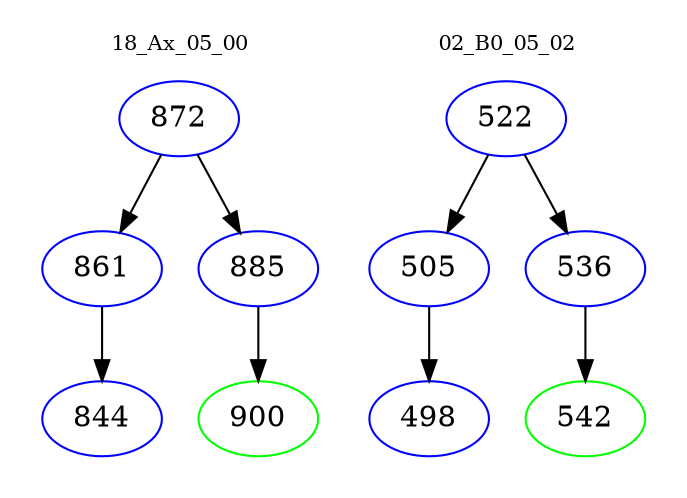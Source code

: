 digraph{
subgraph cluster_0 {
color = white
label = "18_Ax_05_00";
fontsize=10;
T0_872 [label="872", color="blue"]
T0_872 -> T0_861 [color="black"]
T0_861 [label="861", color="blue"]
T0_861 -> T0_844 [color="black"]
T0_844 [label="844", color="blue"]
T0_872 -> T0_885 [color="black"]
T0_885 [label="885", color="blue"]
T0_885 -> T0_900 [color="black"]
T0_900 [label="900", color="green"]
}
subgraph cluster_1 {
color = white
label = "02_B0_05_02";
fontsize=10;
T1_522 [label="522", color="blue"]
T1_522 -> T1_505 [color="black"]
T1_505 [label="505", color="blue"]
T1_505 -> T1_498 [color="black"]
T1_498 [label="498", color="blue"]
T1_522 -> T1_536 [color="black"]
T1_536 [label="536", color="blue"]
T1_536 -> T1_542 [color="black"]
T1_542 [label="542", color="green"]
}
}
